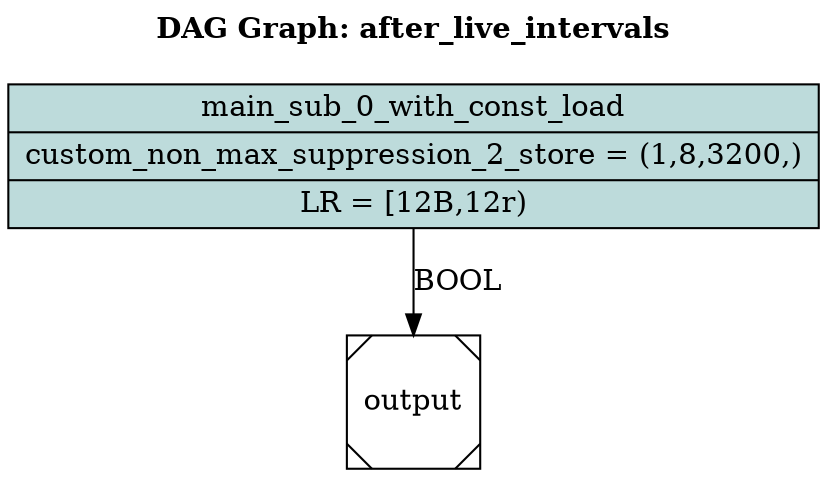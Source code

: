digraph G {
labelloc="t";
label=<<b>DAG Graph: after_live_intervals</b><br/><br/>>;
node_0x31dcfb0 [label="{main_sub_0_with_const_load|{custom_non_max_suppression_2_store = (1,8,3200,)}|{LR = [12B,12r)}}", style="solid,filled", fontcolor="#000000", color="#000000", shape="record", fillcolor="#bddbdb" ];
node_output [label="output", shape="Msquare" ];
node_0x31dcfb0 -> node_output [label="BOOL", color="#000000"]
}
